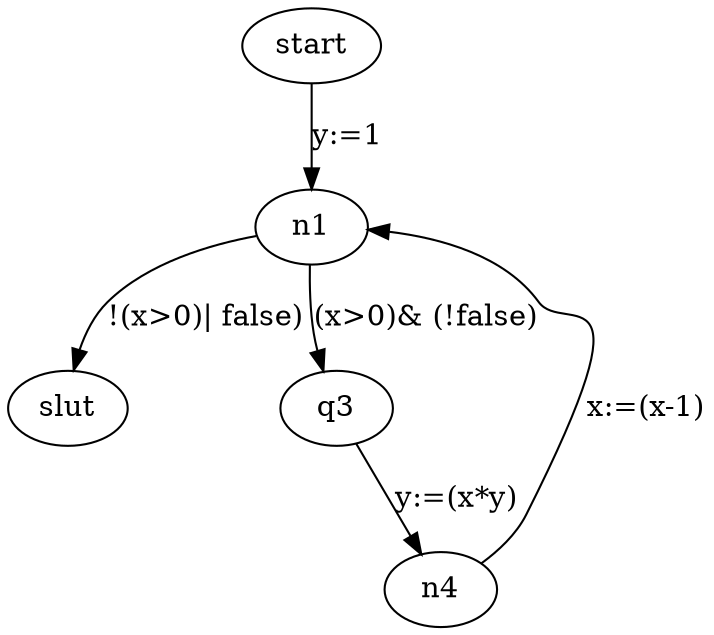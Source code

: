 digraph {start->n1[label= "y:=1"]n1->slut[label= "!(x>0)| false)"]n1->q3[label= "(x>0)& (!false)"]q3->n4[label= "y:=(x*y)"]n4->n1[label= "x:=(x-1)"]}